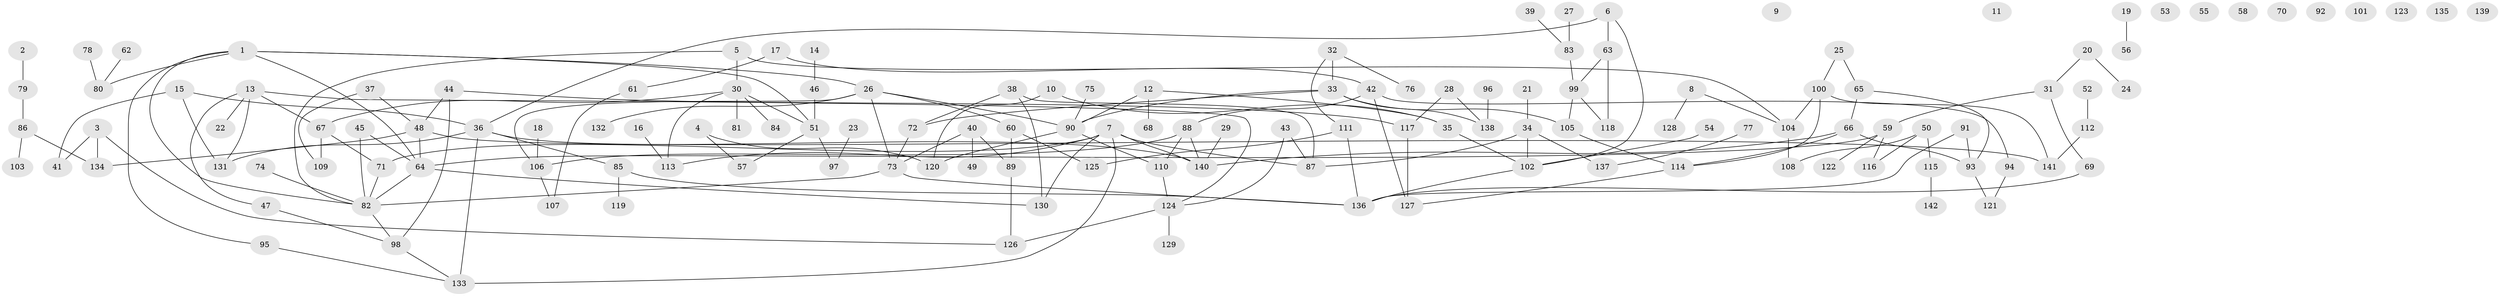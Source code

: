 // coarse degree distribution, {1: 0.23728813559322035, 5: 0.1016949152542373, 2: 0.1864406779661017, 3: 0.22033898305084745, 4: 0.1016949152542373, 7: 0.05084745762711865, 6: 0.06779661016949153, 9: 0.03389830508474576}
// Generated by graph-tools (version 1.1) at 2025/35/03/04/25 23:35:52]
// undirected, 142 vertices, 178 edges
graph export_dot {
  node [color=gray90,style=filled];
  1;
  2;
  3;
  4;
  5;
  6;
  7;
  8;
  9;
  10;
  11;
  12;
  13;
  14;
  15;
  16;
  17;
  18;
  19;
  20;
  21;
  22;
  23;
  24;
  25;
  26;
  27;
  28;
  29;
  30;
  31;
  32;
  33;
  34;
  35;
  36;
  37;
  38;
  39;
  40;
  41;
  42;
  43;
  44;
  45;
  46;
  47;
  48;
  49;
  50;
  51;
  52;
  53;
  54;
  55;
  56;
  57;
  58;
  59;
  60;
  61;
  62;
  63;
  64;
  65;
  66;
  67;
  68;
  69;
  70;
  71;
  72;
  73;
  74;
  75;
  76;
  77;
  78;
  79;
  80;
  81;
  82;
  83;
  84;
  85;
  86;
  87;
  88;
  89;
  90;
  91;
  92;
  93;
  94;
  95;
  96;
  97;
  98;
  99;
  100;
  101;
  102;
  103;
  104;
  105;
  106;
  107;
  108;
  109;
  110;
  111;
  112;
  113;
  114;
  115;
  116;
  117;
  118;
  119;
  120;
  121;
  122;
  123;
  124;
  125;
  126;
  127;
  128;
  129;
  130;
  131;
  132;
  133;
  134;
  135;
  136;
  137;
  138;
  139;
  140;
  141;
  142;
  1 -- 26;
  1 -- 51;
  1 -- 64;
  1 -- 80;
  1 -- 82;
  1 -- 95;
  2 -- 79;
  3 -- 41;
  3 -- 126;
  3 -- 134;
  4 -- 57;
  4 -- 120;
  5 -- 30;
  5 -- 82;
  5 -- 104;
  6 -- 36;
  6 -- 63;
  6 -- 102;
  7 -- 71;
  7 -- 87;
  7 -- 113;
  7 -- 130;
  7 -- 133;
  7 -- 140;
  8 -- 104;
  8 -- 128;
  10 -- 35;
  10 -- 120;
  12 -- 35;
  12 -- 68;
  12 -- 90;
  13 -- 22;
  13 -- 47;
  13 -- 67;
  13 -- 124;
  13 -- 131;
  14 -- 46;
  15 -- 36;
  15 -- 41;
  15 -- 131;
  16 -- 113;
  17 -- 42;
  17 -- 61;
  18 -- 106;
  19 -- 56;
  20 -- 24;
  20 -- 31;
  21 -- 34;
  23 -- 97;
  25 -- 65;
  25 -- 100;
  26 -- 60;
  26 -- 73;
  26 -- 90;
  26 -- 106;
  26 -- 132;
  27 -- 83;
  28 -- 117;
  28 -- 138;
  29 -- 140;
  30 -- 51;
  30 -- 67;
  30 -- 81;
  30 -- 84;
  30 -- 113;
  31 -- 59;
  31 -- 69;
  32 -- 33;
  32 -- 76;
  32 -- 111;
  33 -- 72;
  33 -- 90;
  33 -- 105;
  33 -- 138;
  34 -- 87;
  34 -- 102;
  34 -- 137;
  35 -- 102;
  36 -- 85;
  36 -- 131;
  36 -- 133;
  36 -- 140;
  37 -- 48;
  37 -- 109;
  38 -- 72;
  38 -- 87;
  38 -- 130;
  39 -- 83;
  40 -- 49;
  40 -- 73;
  40 -- 89;
  42 -- 88;
  42 -- 94;
  42 -- 127;
  43 -- 87;
  43 -- 124;
  44 -- 48;
  44 -- 98;
  44 -- 117;
  45 -- 64;
  45 -- 82;
  46 -- 51;
  47 -- 98;
  48 -- 64;
  48 -- 134;
  48 -- 141;
  50 -- 108;
  50 -- 115;
  50 -- 116;
  51 -- 57;
  51 -- 97;
  52 -- 112;
  54 -- 102;
  59 -- 64;
  59 -- 116;
  59 -- 122;
  60 -- 89;
  60 -- 125;
  61 -- 107;
  62 -- 80;
  63 -- 99;
  63 -- 118;
  64 -- 82;
  64 -- 130;
  65 -- 66;
  65 -- 93;
  66 -- 93;
  66 -- 114;
  66 -- 140;
  67 -- 71;
  67 -- 109;
  69 -- 136;
  71 -- 82;
  72 -- 73;
  73 -- 82;
  73 -- 136;
  74 -- 82;
  75 -- 90;
  77 -- 137;
  78 -- 80;
  79 -- 86;
  82 -- 98;
  83 -- 99;
  85 -- 119;
  85 -- 136;
  86 -- 103;
  86 -- 134;
  88 -- 106;
  88 -- 110;
  88 -- 140;
  89 -- 126;
  90 -- 110;
  90 -- 120;
  91 -- 93;
  91 -- 136;
  93 -- 121;
  94 -- 121;
  95 -- 133;
  96 -- 138;
  98 -- 133;
  99 -- 105;
  99 -- 118;
  100 -- 104;
  100 -- 114;
  100 -- 141;
  102 -- 136;
  104 -- 108;
  105 -- 114;
  106 -- 107;
  110 -- 124;
  111 -- 125;
  111 -- 136;
  112 -- 141;
  114 -- 127;
  115 -- 142;
  117 -- 127;
  124 -- 126;
  124 -- 129;
}

